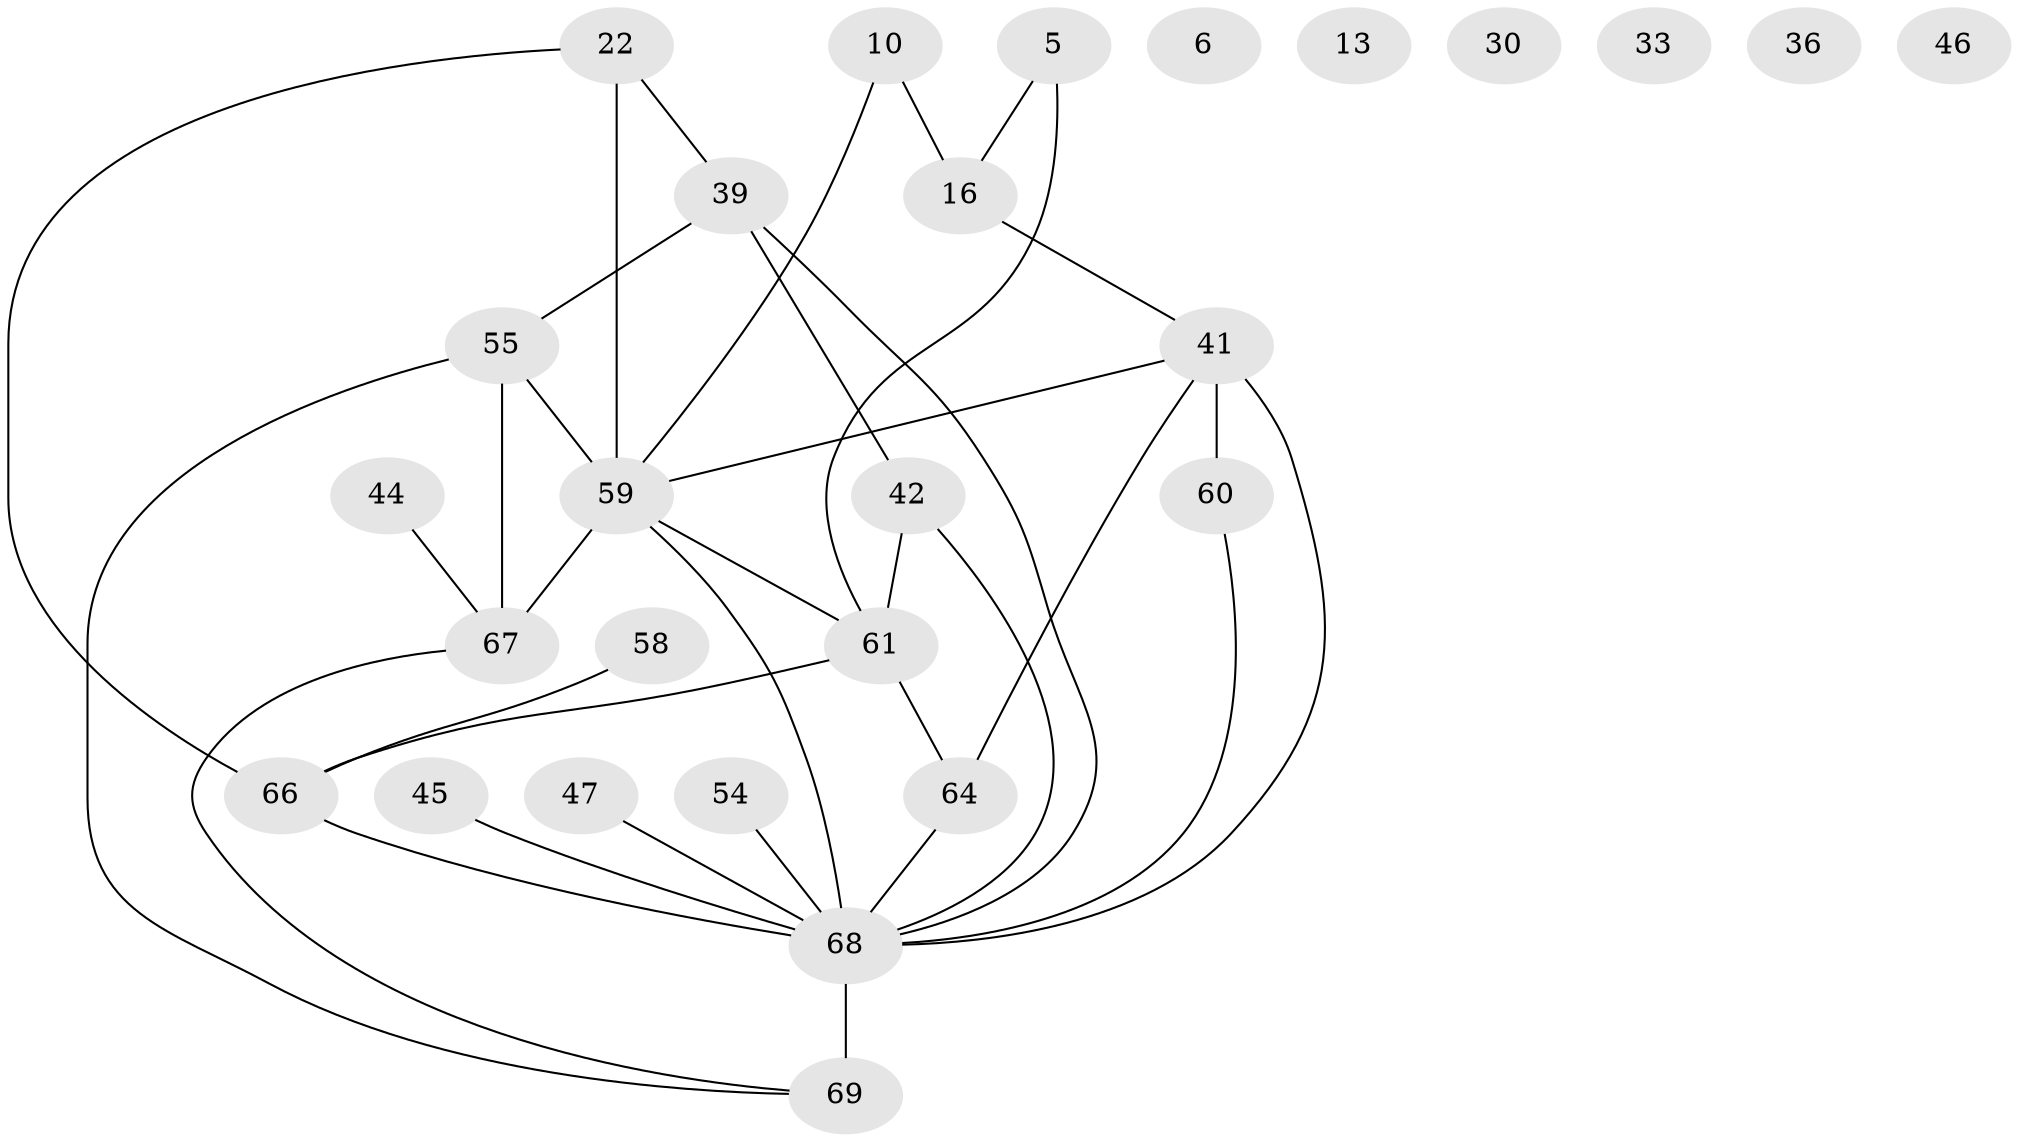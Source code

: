 // original degree distribution, {3: 0.2028985507246377, 2: 0.2898550724637681, 1: 0.13043478260869565, 0: 0.08695652173913043, 5: 0.11594202898550725, 4: 0.14492753623188406, 8: 0.014492753623188406, 7: 0.014492753623188406}
// Generated by graph-tools (version 1.1) at 2025/42/03/04/25 21:42:48]
// undirected, 27 vertices, 35 edges
graph export_dot {
graph [start="1"]
  node [color=gray90,style=filled];
  5;
  6;
  10;
  13;
  16;
  22;
  30;
  33;
  36;
  39 [super="+12"];
  41 [super="+11"];
  42 [super="+37"];
  44 [super="+43"];
  45;
  46;
  47;
  54;
  55 [super="+51"];
  58 [super="+56"];
  59 [super="+32+40+53"];
  60 [super="+27+17"];
  61;
  64 [super="+19"];
  66 [super="+4+49+62"];
  67 [super="+31+63+52"];
  68 [super="+65+29+50"];
  69;
  5 -- 16;
  5 -- 61;
  10 -- 16;
  10 -- 59;
  16 -- 41 [weight=2];
  22 -- 39;
  22 -- 66;
  22 -- 59;
  39 -- 42 [weight=2];
  39 -- 68;
  39 -- 55;
  41 -- 64;
  41 -- 68;
  41 -- 59;
  41 -- 60 [weight=3];
  42 -- 61;
  42 -- 68 [weight=2];
  44 -- 67;
  45 -- 68;
  47 -- 68;
  54 -- 68;
  55 -- 69;
  55 -- 67;
  55 -- 59;
  58 -- 66;
  59 -- 67 [weight=4];
  59 -- 68 [weight=2];
  59 -- 61;
  60 -- 68;
  61 -- 64 [weight=2];
  61 -- 66 [weight=2];
  64 -- 68 [weight=2];
  66 -- 68 [weight=3];
  67 -- 69;
  68 -- 69 [weight=3];
}
